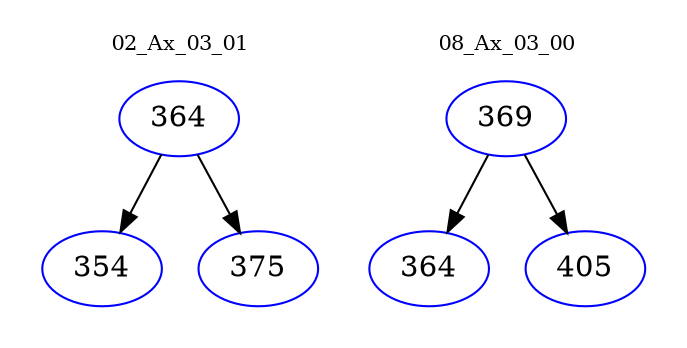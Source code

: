 digraph{
subgraph cluster_0 {
color = white
label = "02_Ax_03_01";
fontsize=10;
T0_364 [label="364", color="blue"]
T0_364 -> T0_354 [color="black"]
T0_354 [label="354", color="blue"]
T0_364 -> T0_375 [color="black"]
T0_375 [label="375", color="blue"]
}
subgraph cluster_1 {
color = white
label = "08_Ax_03_00";
fontsize=10;
T1_369 [label="369", color="blue"]
T1_369 -> T1_364 [color="black"]
T1_364 [label="364", color="blue"]
T1_369 -> T1_405 [color="black"]
T1_405 [label="405", color="blue"]
}
}
